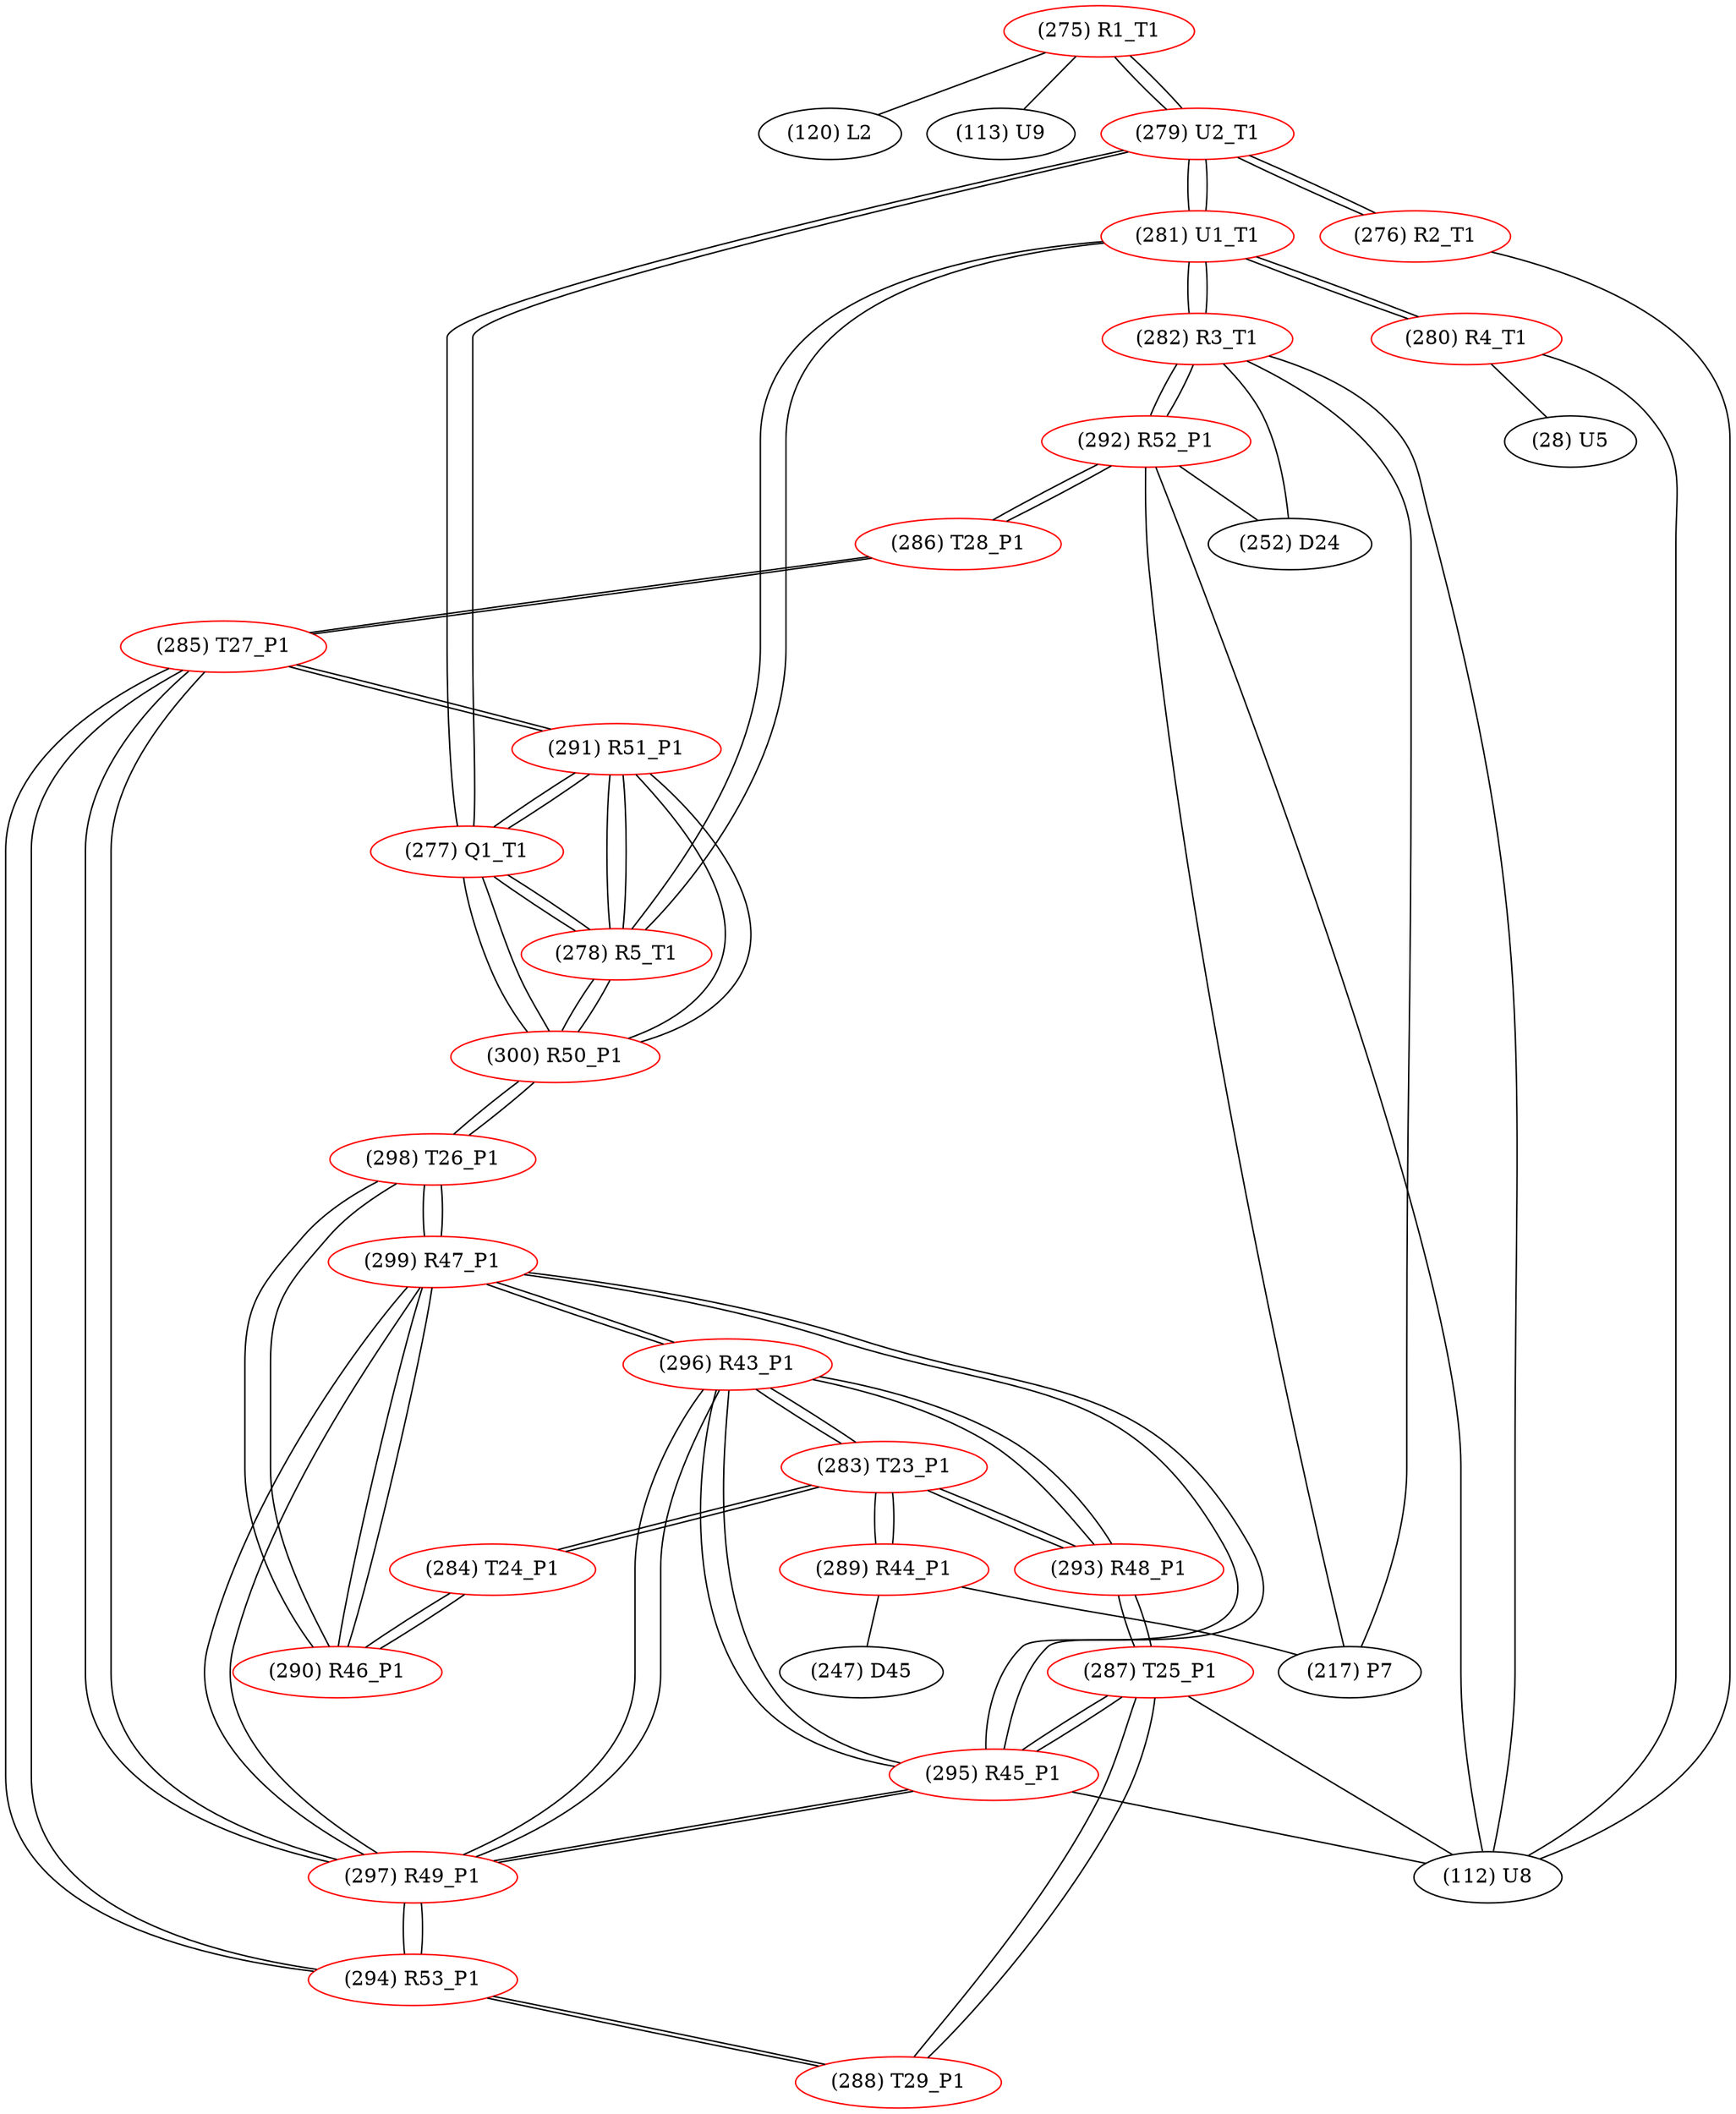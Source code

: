 graph {
	275 [label="(275) R1_T1" color=red]
	120 [label="(120) L2"]
	113 [label="(113) U9"]
	279 [label="(279) U2_T1"]
	276 [label="(276) R2_T1" color=red]
	112 [label="(112) U8"]
	279 [label="(279) U2_T1"]
	277 [label="(277) Q1_T1" color=red]
	279 [label="(279) U2_T1"]
	291 [label="(291) R51_P1"]
	300 [label="(300) R50_P1"]
	278 [label="(278) R5_T1"]
	278 [label="(278) R5_T1" color=red]
	281 [label="(281) U1_T1"]
	291 [label="(291) R51_P1"]
	300 [label="(300) R50_P1"]
	277 [label="(277) Q1_T1"]
	279 [label="(279) U2_T1" color=red]
	276 [label="(276) R2_T1"]
	281 [label="(281) U1_T1"]
	275 [label="(275) R1_T1"]
	277 [label="(277) Q1_T1"]
	280 [label="(280) R4_T1" color=red]
	28 [label="(28) U5"]
	112 [label="(112) U8"]
	281 [label="(281) U1_T1"]
	281 [label="(281) U1_T1" color=red]
	282 [label="(282) R3_T1"]
	280 [label="(280) R4_T1"]
	279 [label="(279) U2_T1"]
	278 [label="(278) R5_T1"]
	282 [label="(282) R3_T1" color=red]
	217 [label="(217) P7"]
	112 [label="(112) U8"]
	252 [label="(252) D24"]
	292 [label="(292) R52_P1"]
	281 [label="(281) U1_T1"]
	283 [label="(283) T23_P1" color=red]
	293 [label="(293) R48_P1"]
	296 [label="(296) R43_P1"]
	284 [label="(284) T24_P1"]
	289 [label="(289) R44_P1"]
	284 [label="(284) T24_P1" color=red]
	290 [label="(290) R46_P1"]
	283 [label="(283) T23_P1"]
	285 [label="(285) T27_P1" color=red]
	291 [label="(291) R51_P1"]
	286 [label="(286) T28_P1"]
	294 [label="(294) R53_P1"]
	297 [label="(297) R49_P1"]
	286 [label="(286) T28_P1" color=red]
	292 [label="(292) R52_P1"]
	285 [label="(285) T27_P1"]
	287 [label="(287) T25_P1" color=red]
	288 [label="(288) T29_P1"]
	293 [label="(293) R48_P1"]
	295 [label="(295) R45_P1"]
	112 [label="(112) U8"]
	288 [label="(288) T29_P1" color=red]
	287 [label="(287) T25_P1"]
	294 [label="(294) R53_P1"]
	289 [label="(289) R44_P1" color=red]
	217 [label="(217) P7"]
	247 [label="(247) D45"]
	283 [label="(283) T23_P1"]
	290 [label="(290) R46_P1" color=red]
	298 [label="(298) T26_P1"]
	299 [label="(299) R47_P1"]
	284 [label="(284) T24_P1"]
	291 [label="(291) R51_P1" color=red]
	285 [label="(285) T27_P1"]
	300 [label="(300) R50_P1"]
	278 [label="(278) R5_T1"]
	277 [label="(277) Q1_T1"]
	292 [label="(292) R52_P1" color=red]
	217 [label="(217) P7"]
	112 [label="(112) U8"]
	252 [label="(252) D24"]
	282 [label="(282) R3_T1"]
	286 [label="(286) T28_P1"]
	293 [label="(293) R48_P1" color=red]
	287 [label="(287) T25_P1"]
	283 [label="(283) T23_P1"]
	296 [label="(296) R43_P1"]
	294 [label="(294) R53_P1" color=red]
	288 [label="(288) T29_P1"]
	285 [label="(285) T27_P1"]
	297 [label="(297) R49_P1"]
	295 [label="(295) R45_P1" color=red]
	299 [label="(299) R47_P1"]
	296 [label="(296) R43_P1"]
	297 [label="(297) R49_P1"]
	287 [label="(287) T25_P1"]
	112 [label="(112) U8"]
	296 [label="(296) R43_P1" color=red]
	293 [label="(293) R48_P1"]
	283 [label="(283) T23_P1"]
	299 [label="(299) R47_P1"]
	295 [label="(295) R45_P1"]
	297 [label="(297) R49_P1"]
	297 [label="(297) R49_P1" color=red]
	299 [label="(299) R47_P1"]
	295 [label="(295) R45_P1"]
	296 [label="(296) R43_P1"]
	285 [label="(285) T27_P1"]
	294 [label="(294) R53_P1"]
	298 [label="(298) T26_P1" color=red]
	300 [label="(300) R50_P1"]
	290 [label="(290) R46_P1"]
	299 [label="(299) R47_P1"]
	299 [label="(299) R47_P1" color=red]
	295 [label="(295) R45_P1"]
	296 [label="(296) R43_P1"]
	297 [label="(297) R49_P1"]
	298 [label="(298) T26_P1"]
	290 [label="(290) R46_P1"]
	300 [label="(300) R50_P1" color=red]
	298 [label="(298) T26_P1"]
	291 [label="(291) R51_P1"]
	278 [label="(278) R5_T1"]
	277 [label="(277) Q1_T1"]
	275 -- 120
	275 -- 113
	275 -- 279
	276 -- 112
	276 -- 279
	277 -- 279
	277 -- 291
	277 -- 300
	277 -- 278
	278 -- 281
	278 -- 291
	278 -- 300
	278 -- 277
	279 -- 276
	279 -- 281
	279 -- 275
	279 -- 277
	280 -- 28
	280 -- 112
	280 -- 281
	281 -- 282
	281 -- 280
	281 -- 279
	281 -- 278
	282 -- 217
	282 -- 112
	282 -- 252
	282 -- 292
	282 -- 281
	283 -- 293
	283 -- 296
	283 -- 284
	283 -- 289
	284 -- 290
	284 -- 283
	285 -- 291
	285 -- 286
	285 -- 294
	285 -- 297
	286 -- 292
	286 -- 285
	287 -- 288
	287 -- 293
	287 -- 295
	287 -- 112
	288 -- 287
	288 -- 294
	289 -- 217
	289 -- 247
	289 -- 283
	290 -- 298
	290 -- 299
	290 -- 284
	291 -- 285
	291 -- 300
	291 -- 278
	291 -- 277
	292 -- 217
	292 -- 112
	292 -- 252
	292 -- 282
	292 -- 286
	293 -- 287
	293 -- 283
	293 -- 296
	294 -- 288
	294 -- 285
	294 -- 297
	295 -- 299
	295 -- 296
	295 -- 297
	295 -- 287
	295 -- 112
	296 -- 293
	296 -- 283
	296 -- 299
	296 -- 295
	296 -- 297
	297 -- 299
	297 -- 295
	297 -- 296
	297 -- 285
	297 -- 294
	298 -- 300
	298 -- 290
	298 -- 299
	299 -- 295
	299 -- 296
	299 -- 297
	299 -- 298
	299 -- 290
	300 -- 298
	300 -- 291
	300 -- 278
	300 -- 277
}